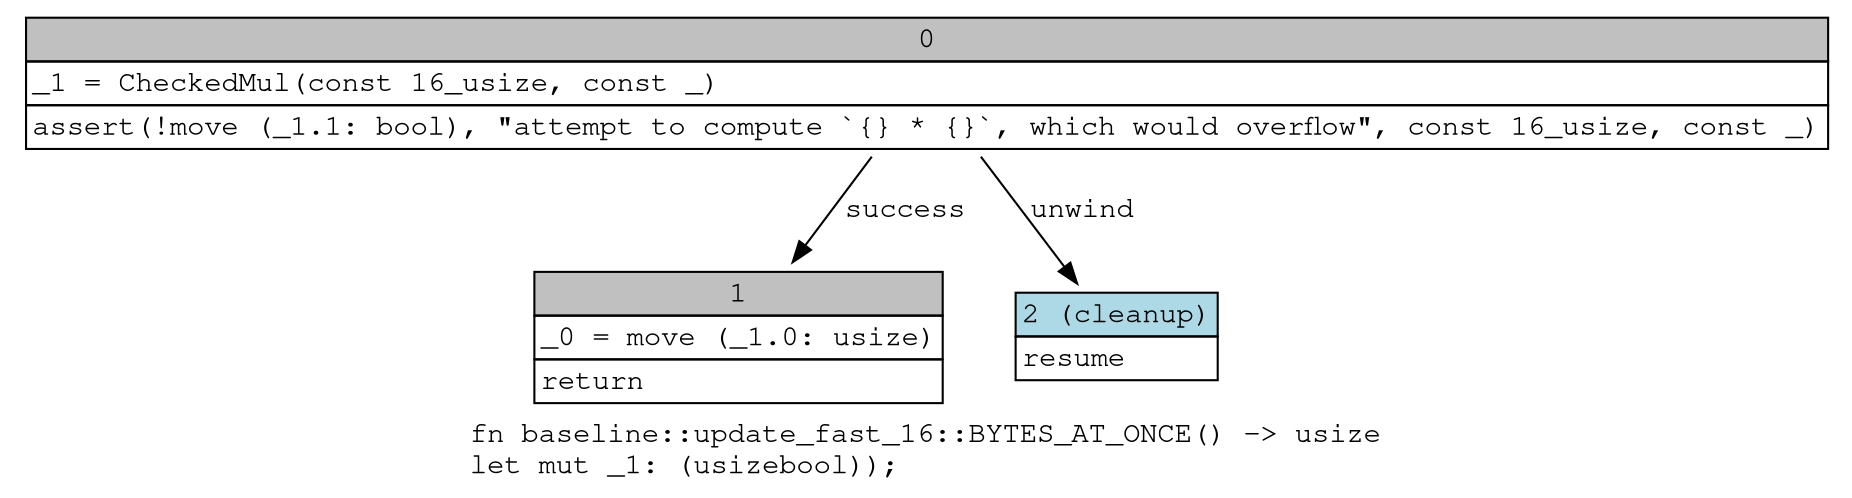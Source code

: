 digraph Mir_0_17 {
    graph [fontname="Courier, monospace"];
    node [fontname="Courier, monospace"];
    edge [fontname="Courier, monospace"];
    label=<fn baseline::update_fast_16::BYTES_AT_ONCE() -&gt; usize<br align="left"/>let mut _1: (usizebool));<br align="left"/>>;
    bb0__0_17 [shape="none", label=<<table border="0" cellborder="1" cellspacing="0"><tr><td bgcolor="gray" align="center" colspan="1">0</td></tr><tr><td align="left" balign="left">_1 = CheckedMul(const 16_usize, const _)<br/></td></tr><tr><td align="left">assert(!move (_1.1: bool), &quot;attempt to compute `{} * {}`, which would overflow&quot;, const 16_usize, const _)</td></tr></table>>];
    bb1__0_17 [shape="none", label=<<table border="0" cellborder="1" cellspacing="0"><tr><td bgcolor="gray" align="center" colspan="1">1</td></tr><tr><td align="left" balign="left">_0 = move (_1.0: usize)<br/></td></tr><tr><td align="left">return</td></tr></table>>];
    bb2__0_17 [shape="none", label=<<table border="0" cellborder="1" cellspacing="0"><tr><td bgcolor="lightblue" align="center" colspan="1">2 (cleanup)</td></tr><tr><td align="left">resume</td></tr></table>>];
    bb0__0_17 -> bb1__0_17 [label="success"];
    bb0__0_17 -> bb2__0_17 [label="unwind"];
}
